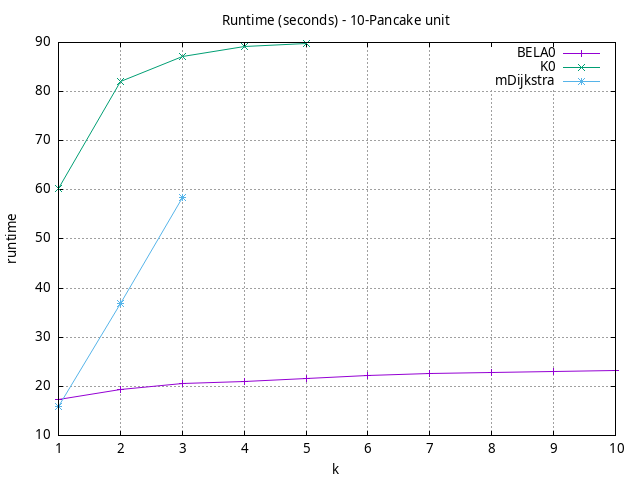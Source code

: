 #!/usr/bin/gnuplot
# -*- coding: utf-8 -*-
#
# results/n-pancake/unit/10/10pancake.brute-force.runtime.gnuplot
#
# Started on 12/07/2023 15:24:29
# Author: Carlos Linares López
set grid
set xlabel "k"
set ylabel "runtime"

set title "Runtime (seconds) - 10-Pancake unit"

set terminal png enhanced font "Ariel,10"
set output '10pancake.brute-force.runtime.png'

plot "-" title "BELA0"      with linesp, "-" title "K0"      with linesp, "-" title "mDijkstra"      with linesp

	1 17.2876529
	2 19.422571700000002
	3 20.6793217
	4 21.039231500000007
	5 21.66468830000001
	6 22.3144325
	7 22.5525455
	8 22.8830095
	9 23.054267199999998
	10 23.1681383
end
	1 60.37144700000001
	2 82.08114499999999
	3 87.24793100000001
	4 89.10279900000002
	5 89.83587200000002
end
	1 15.876123599999998
	2 36.89844409999999
	3 58.38230400000001
end
